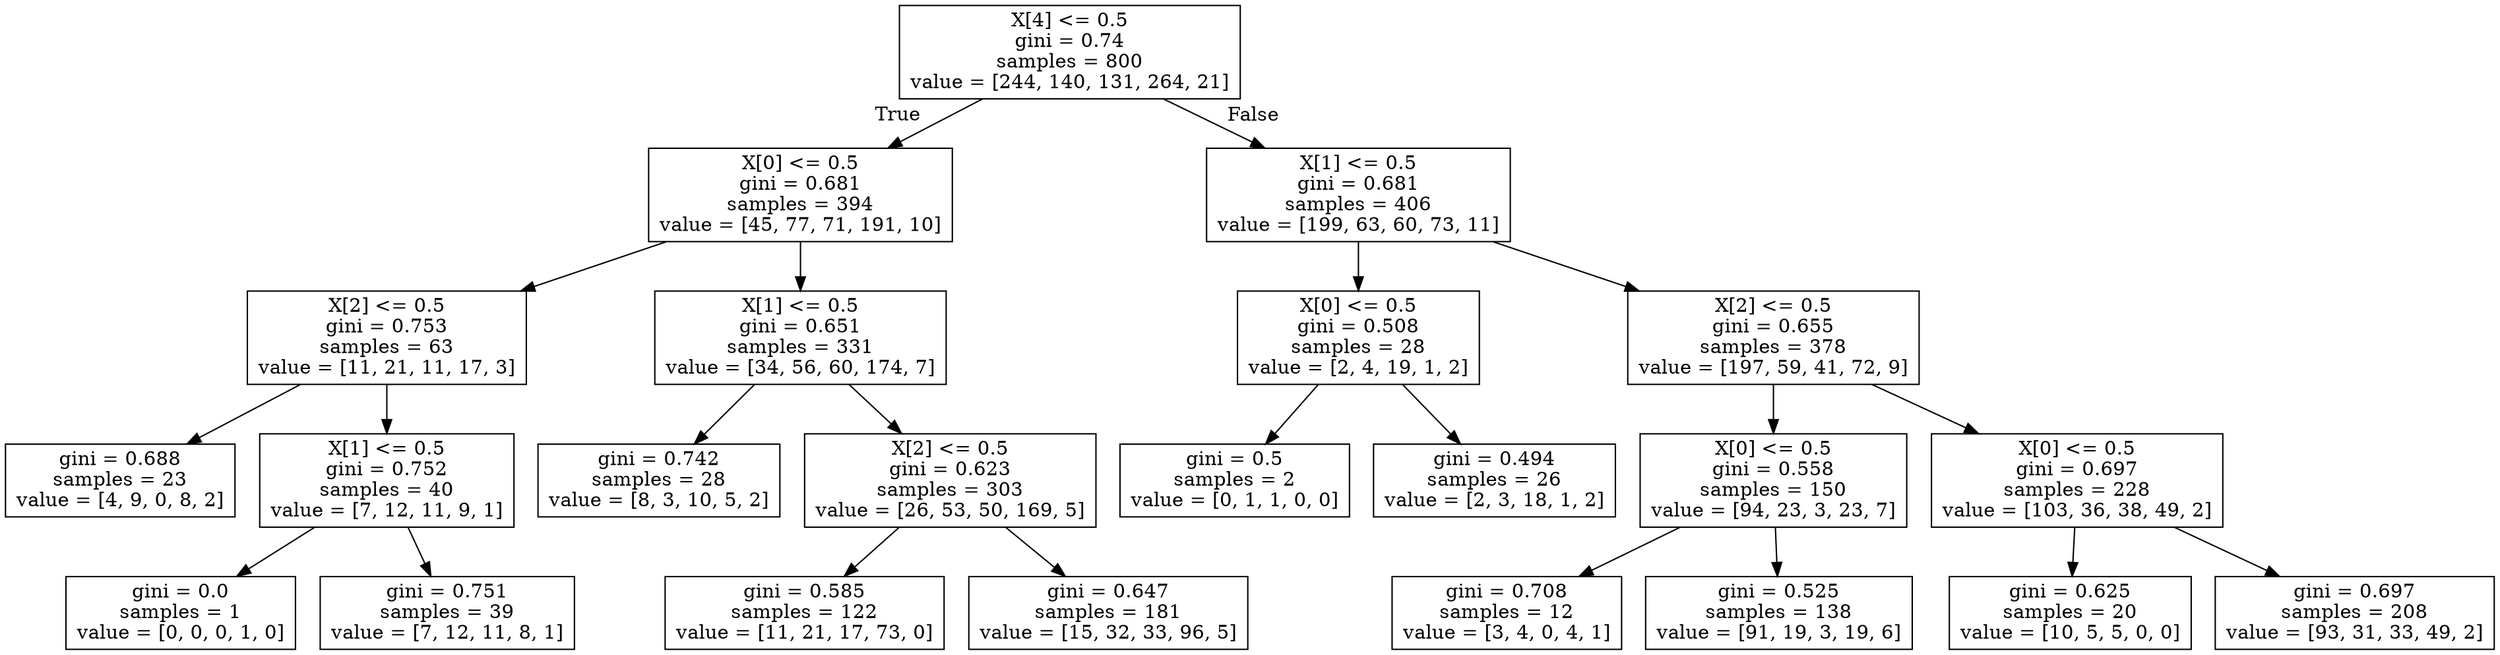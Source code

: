 digraph Tree {
node [shape=box] ;
0 [label="X[4] <= 0.5\ngini = 0.74\nsamples = 800\nvalue = [244, 140, 131, 264, 21]"] ;
1 [label="X[0] <= 0.5\ngini = 0.681\nsamples = 394\nvalue = [45, 77, 71, 191, 10]"] ;
0 -> 1 [labeldistance=2.5, labelangle=45, headlabel="True"] ;
2 [label="X[2] <= 0.5\ngini = 0.753\nsamples = 63\nvalue = [11, 21, 11, 17, 3]"] ;
1 -> 2 ;
3 [label="gini = 0.688\nsamples = 23\nvalue = [4, 9, 0, 8, 2]"] ;
2 -> 3 ;
4 [label="X[1] <= 0.5\ngini = 0.752\nsamples = 40\nvalue = [7, 12, 11, 9, 1]"] ;
2 -> 4 ;
5 [label="gini = 0.0\nsamples = 1\nvalue = [0, 0, 0, 1, 0]"] ;
4 -> 5 ;
6 [label="gini = 0.751\nsamples = 39\nvalue = [7, 12, 11, 8, 1]"] ;
4 -> 6 ;
7 [label="X[1] <= 0.5\ngini = 0.651\nsamples = 331\nvalue = [34, 56, 60, 174, 7]"] ;
1 -> 7 ;
8 [label="gini = 0.742\nsamples = 28\nvalue = [8, 3, 10, 5, 2]"] ;
7 -> 8 ;
9 [label="X[2] <= 0.5\ngini = 0.623\nsamples = 303\nvalue = [26, 53, 50, 169, 5]"] ;
7 -> 9 ;
10 [label="gini = 0.585\nsamples = 122\nvalue = [11, 21, 17, 73, 0]"] ;
9 -> 10 ;
11 [label="gini = 0.647\nsamples = 181\nvalue = [15, 32, 33, 96, 5]"] ;
9 -> 11 ;
12 [label="X[1] <= 0.5\ngini = 0.681\nsamples = 406\nvalue = [199, 63, 60, 73, 11]"] ;
0 -> 12 [labeldistance=2.5, labelangle=-45, headlabel="False"] ;
13 [label="X[0] <= 0.5\ngini = 0.508\nsamples = 28\nvalue = [2, 4, 19, 1, 2]"] ;
12 -> 13 ;
14 [label="gini = 0.5\nsamples = 2\nvalue = [0, 1, 1, 0, 0]"] ;
13 -> 14 ;
15 [label="gini = 0.494\nsamples = 26\nvalue = [2, 3, 18, 1, 2]"] ;
13 -> 15 ;
16 [label="X[2] <= 0.5\ngini = 0.655\nsamples = 378\nvalue = [197, 59, 41, 72, 9]"] ;
12 -> 16 ;
17 [label="X[0] <= 0.5\ngini = 0.558\nsamples = 150\nvalue = [94, 23, 3, 23, 7]"] ;
16 -> 17 ;
18 [label="gini = 0.708\nsamples = 12\nvalue = [3, 4, 0, 4, 1]"] ;
17 -> 18 ;
19 [label="gini = 0.525\nsamples = 138\nvalue = [91, 19, 3, 19, 6]"] ;
17 -> 19 ;
20 [label="X[0] <= 0.5\ngini = 0.697\nsamples = 228\nvalue = [103, 36, 38, 49, 2]"] ;
16 -> 20 ;
21 [label="gini = 0.625\nsamples = 20\nvalue = [10, 5, 5, 0, 0]"] ;
20 -> 21 ;
22 [label="gini = 0.697\nsamples = 208\nvalue = [93, 31, 33, 49, 2]"] ;
20 -> 22 ;
}